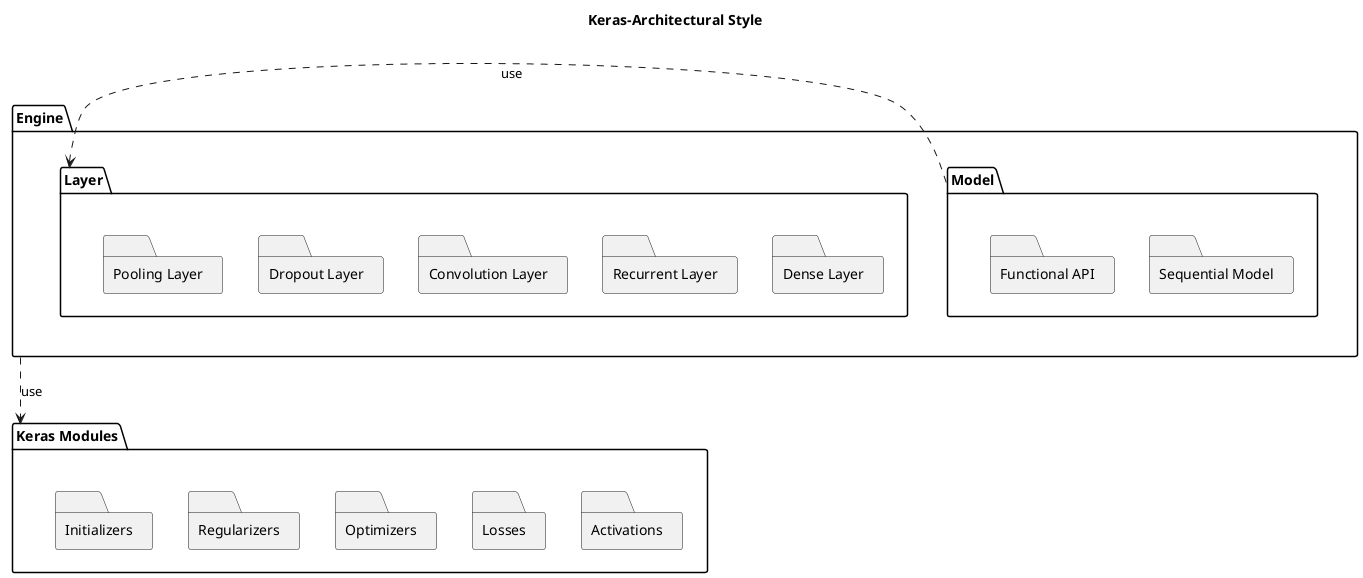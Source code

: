 @startuml
title Keras-Architectural Style
package Engine{
package Model{
    package "Sequential Model" <<Folder>>{

    }
    package "Functional API" <<Folder>>{
        
    }
}
package Layer{
    package "Dense Layer" <<Folder>>{

    }
    package "Recurrent Layer" <<Folder>>{

    }
    package "Convolution Layer" <<Folder>>{

    } 
    package "Dropout Layer" <<Folder>>{

    } 
    package "Pooling Layer" <<Folder>>{

    } 
}
}
package "Keras Modules" {
    package Activations <<Folder>>{

    }
    package Losses <<Folder>>{

    }
    package Optimizers <<Folder>>{

    }
    package Regularizers <<Folder>>{

    }
    package Initializers <<Folder>>{

    }
}
Layer <.right. Model: use
Engine .down.> "Keras Modules": use

@enduml